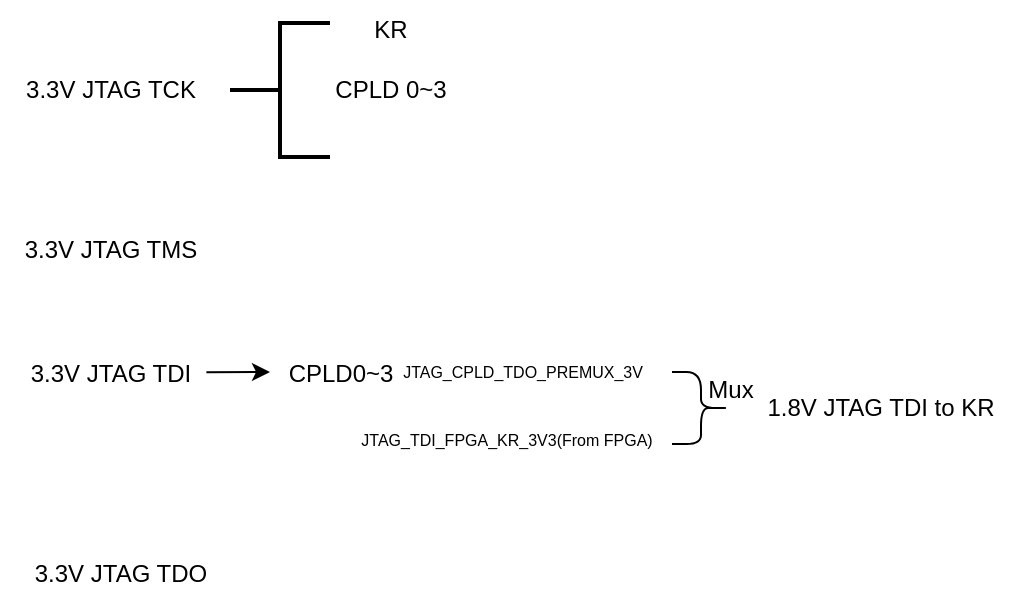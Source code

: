<mxfile version="26.1.2">
  <diagram name="Page-1" id="zZogz1q96RKv0MYxYCzb">
    <mxGraphModel dx="1139" dy="529" grid="1" gridSize="10" guides="1" tooltips="1" connect="1" arrows="1" fold="1" page="1" pageScale="1" pageWidth="850" pageHeight="1100" math="0" shadow="0">
      <root>
        <mxCell id="0" />
        <mxCell id="1" parent="0" />
        <mxCell id="mF87T8F_ObDAb6gEvjld-1" value="3.3V JTAG TCK" style="text;html=1;align=center;verticalAlign=middle;resizable=0;points=[];autosize=1;strokeColor=none;fillColor=none;" vertex="1" parent="1">
          <mxGeometry x="55" y="138" width="110" height="30" as="geometry" />
        </mxCell>
        <mxCell id="mF87T8F_ObDAb6gEvjld-2" value="3.3V JTAG TDI" style="text;html=1;align=center;verticalAlign=middle;resizable=0;points=[];autosize=1;strokeColor=none;fillColor=none;" vertex="1" parent="1">
          <mxGeometry x="60" y="280" width="100" height="30" as="geometry" />
        </mxCell>
        <mxCell id="mF87T8F_ObDAb6gEvjld-3" value="3.3V JTAG TDO" style="text;html=1;align=center;verticalAlign=middle;resizable=0;points=[];autosize=1;strokeColor=none;fillColor=none;" vertex="1" parent="1">
          <mxGeometry x="60" y="380" width="110" height="30" as="geometry" />
        </mxCell>
        <mxCell id="mF87T8F_ObDAb6gEvjld-4" value="3.3V JTAG TMS" style="text;html=1;align=center;verticalAlign=middle;resizable=0;points=[];autosize=1;strokeColor=none;fillColor=none;" vertex="1" parent="1">
          <mxGeometry x="55" y="218" width="110" height="30" as="geometry" />
        </mxCell>
        <mxCell id="mF87T8F_ObDAb6gEvjld-5" value="" style="strokeWidth=2;html=1;shape=mxgraph.flowchart.annotation_2;align=left;labelPosition=right;pointerEvents=1;" vertex="1" parent="1">
          <mxGeometry x="170" y="119.5" width="50" height="67" as="geometry" />
        </mxCell>
        <mxCell id="mF87T8F_ObDAb6gEvjld-6" value="KR" style="text;html=1;align=center;verticalAlign=middle;resizable=0;points=[];autosize=1;strokeColor=none;fillColor=none;" vertex="1" parent="1">
          <mxGeometry x="230" y="108" width="40" height="30" as="geometry" />
        </mxCell>
        <mxCell id="mF87T8F_ObDAb6gEvjld-7" value="CPLD 0~3" style="text;html=1;align=center;verticalAlign=middle;resizable=0;points=[];autosize=1;strokeColor=none;fillColor=none;" vertex="1" parent="1">
          <mxGeometry x="210" y="138" width="80" height="30" as="geometry" />
        </mxCell>
        <mxCell id="mF87T8F_ObDAb6gEvjld-8" value="" style="endArrow=classic;html=1;rounded=0;exitX=0.982;exitY=0.47;exitDx=0;exitDy=0;exitPerimeter=0;" edge="1" parent="1" source="mF87T8F_ObDAb6gEvjld-2">
          <mxGeometry width="50" height="50" relative="1" as="geometry">
            <mxPoint x="440" y="310" as="sourcePoint" />
            <mxPoint x="190" y="294" as="targetPoint" />
          </mxGeometry>
        </mxCell>
        <mxCell id="mF87T8F_ObDAb6gEvjld-9" value="CPLD0~3" style="text;html=1;align=center;verticalAlign=middle;resizable=0;points=[];autosize=1;strokeColor=none;fillColor=none;" vertex="1" parent="1">
          <mxGeometry x="185" y="280" width="80" height="30" as="geometry" />
        </mxCell>
        <mxCell id="mF87T8F_ObDAb6gEvjld-10" value="&lt;font style=&quot;font-size: 8px;&quot;&gt;JTAG_CPLD_TDO_PREMUX_3V&lt;/font&gt;" style="text;html=1;align=center;verticalAlign=middle;resizable=0;points=[];autosize=1;strokeColor=none;fillColor=none;" vertex="1" parent="1">
          <mxGeometry x="246" y="278" width="140" height="30" as="geometry" />
        </mxCell>
        <mxCell id="mF87T8F_ObDAb6gEvjld-12" value="" style="shape=curlyBracket;whiteSpace=wrap;html=1;rounded=1;flipH=1;labelPosition=right;verticalLabelPosition=middle;align=left;verticalAlign=middle;" vertex="1" parent="1">
          <mxGeometry x="391" y="294" width="29" height="36" as="geometry" />
        </mxCell>
        <mxCell id="mF87T8F_ObDAb6gEvjld-14" value="&lt;font style=&quot;font-size: 8px;&quot;&gt;JTAG_TDI_FPGA_KR_3V3(From FPGA)&lt;/font&gt;" style="text;html=1;align=center;verticalAlign=middle;resizable=0;points=[];autosize=1;strokeColor=none;fillColor=none;" vertex="1" parent="1">
          <mxGeometry x="223" y="312" width="170" height="30" as="geometry" />
        </mxCell>
        <mxCell id="mF87T8F_ObDAb6gEvjld-15" value="Mux" style="text;html=1;align=center;verticalAlign=middle;resizable=0;points=[];autosize=1;strokeColor=none;fillColor=none;" vertex="1" parent="1">
          <mxGeometry x="395" y="288" width="50" height="30" as="geometry" />
        </mxCell>
        <mxCell id="mF87T8F_ObDAb6gEvjld-16" value="1.8V JTAG TDI to KR" style="text;html=1;align=center;verticalAlign=middle;resizable=0;points=[];autosize=1;strokeColor=none;fillColor=none;" vertex="1" parent="1">
          <mxGeometry x="425" y="297" width="140" height="30" as="geometry" />
        </mxCell>
      </root>
    </mxGraphModel>
  </diagram>
</mxfile>
